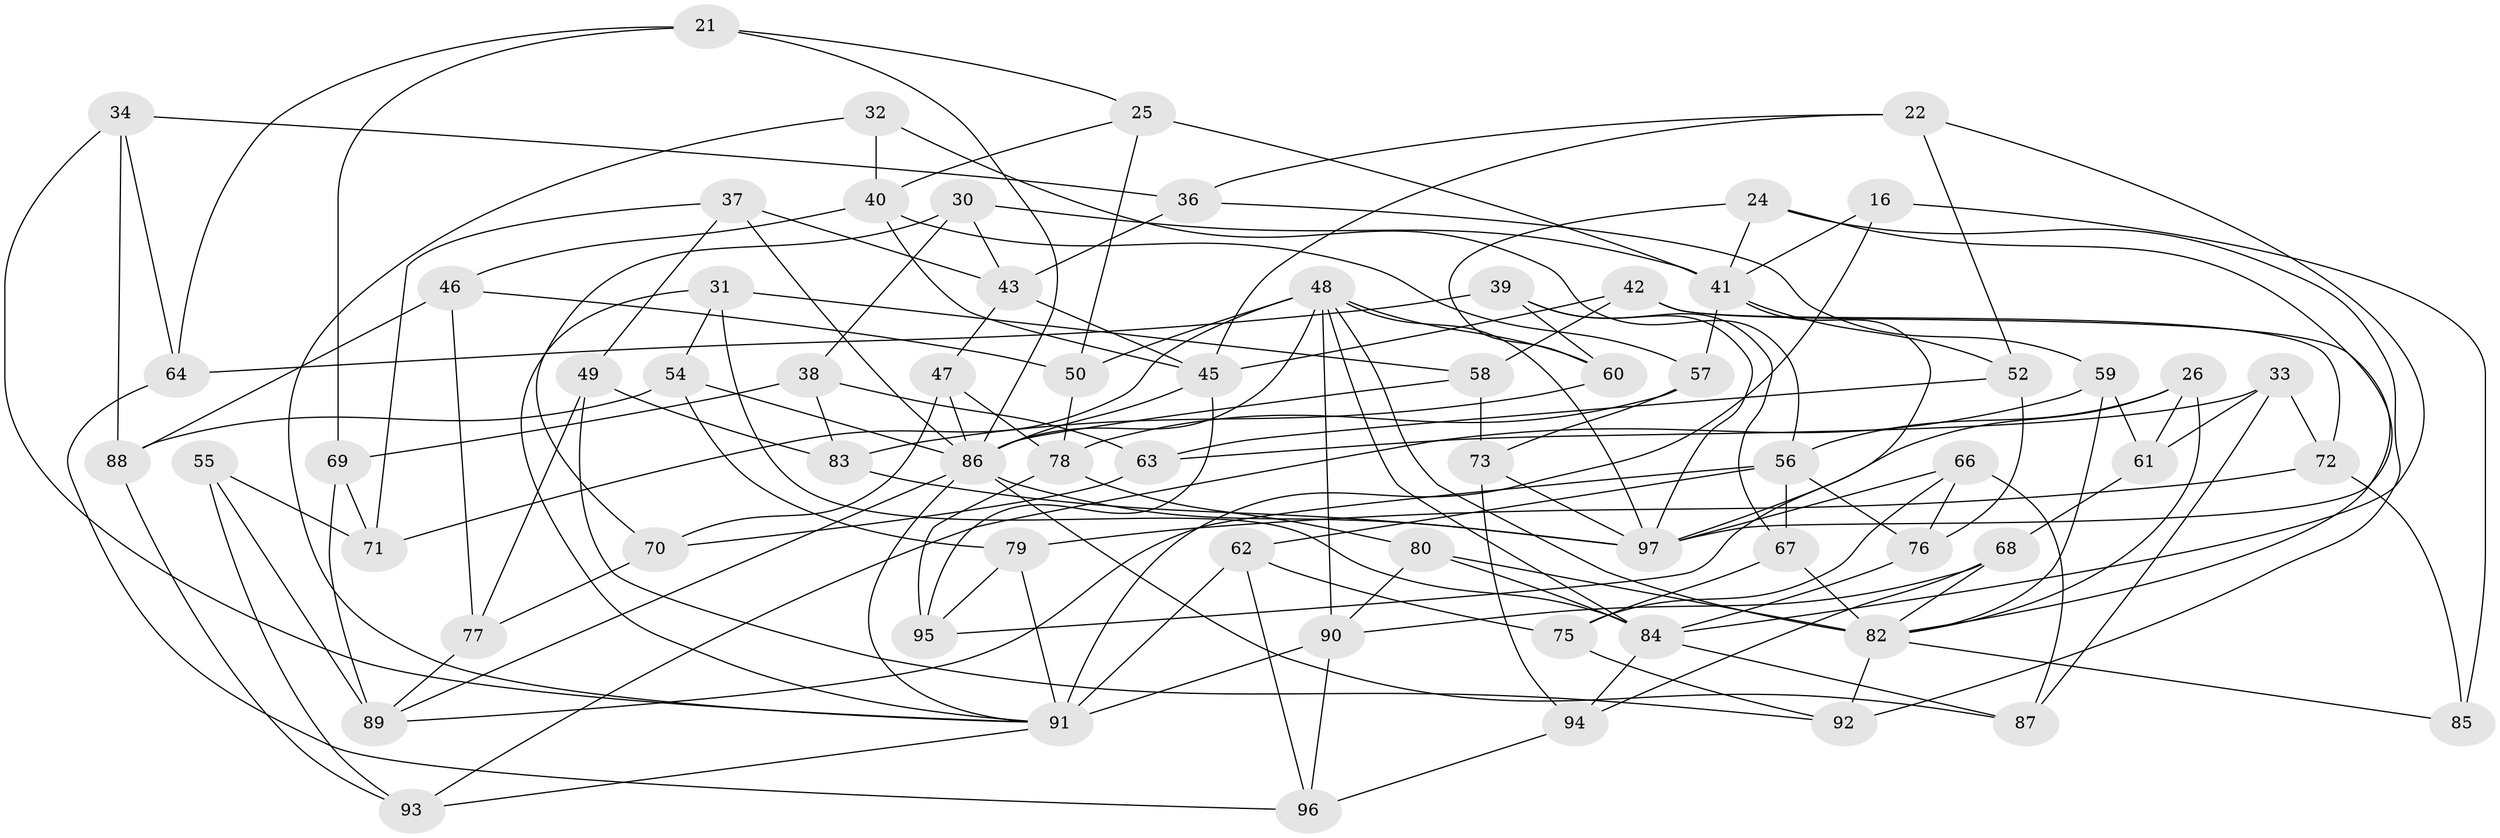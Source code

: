 // original degree distribution, {4: 1.0}
// Generated by graph-tools (version 1.1) at 2025/03/03/04/25 22:03:49]
// undirected, 67 vertices, 152 edges
graph export_dot {
graph [start="1"]
  node [color=gray90,style=filled];
  16 [super="+4"];
  21;
  22;
  24;
  25;
  26;
  30;
  31;
  32;
  33;
  34;
  36;
  37;
  38;
  39;
  40 [super="+27"];
  41 [super="+20"];
  42;
  43 [super="+7"];
  45 [super="+17"];
  46;
  47;
  48 [super="+18+35"];
  49;
  50;
  52;
  54;
  55;
  56 [super="+11"];
  57 [super="+6"];
  58;
  59;
  60;
  61;
  62;
  63;
  64;
  66;
  67;
  68;
  69;
  70;
  71;
  72;
  73;
  75;
  76;
  77;
  78 [super="+74"];
  79;
  80;
  82 [super="+12+53+51"];
  83;
  84 [super="+9"];
  85;
  86 [super="+10+14+28"];
  87;
  88;
  89 [super="+23"];
  90 [super="+44"];
  91 [super="+29+81"];
  92;
  93;
  94;
  95;
  96;
  97 [super="+3+65"];
  16 -- 85 [weight=2];
  16 -- 41;
  16 -- 91 [weight=3];
  21 -- 69;
  21 -- 25;
  21 -- 64;
  21 -- 86;
  22 -- 52;
  22 -- 45;
  22 -- 36;
  22 -- 84;
  24 -- 60;
  24 -- 92;
  24 -- 97;
  24 -- 41;
  25 -- 50;
  25 -- 41;
  25 -- 40;
  26 -- 56;
  26 -- 61;
  26 -- 97;
  26 -- 82;
  30 -- 70;
  30 -- 38;
  30 -- 43;
  30 -- 41;
  31 -- 58;
  31 -- 54;
  31 -- 84;
  31 -- 91;
  32 -- 40 [weight=2];
  32 -- 91;
  32 -- 56;
  33 -- 61;
  33 -- 87;
  33 -- 63;
  33 -- 72;
  34 -- 36;
  34 -- 64;
  34 -- 88;
  34 -- 91;
  36 -- 59;
  36 -- 43;
  37 -- 43;
  37 -- 71;
  37 -- 49;
  37 -- 86;
  38 -- 83;
  38 -- 69;
  38 -- 63;
  39 -- 67;
  39 -- 60;
  39 -- 64;
  39 -- 97;
  40 -- 46;
  40 -- 45;
  40 -- 57;
  41 -- 57 [weight=2];
  41 -- 52;
  41 -- 95;
  42 -- 58;
  42 -- 72;
  42 -- 45;
  42 -- 82;
  43 -- 45 [weight=2];
  43 -- 47;
  45 -- 86 [weight=2];
  45 -- 95;
  46 -- 77;
  46 -- 50;
  46 -- 88;
  47 -- 70;
  47 -- 86;
  47 -- 78;
  48 -- 90;
  48 -- 50;
  48 -- 84 [weight=2];
  48 -- 71;
  48 -- 60;
  48 -- 97;
  48 -- 86;
  48 -- 82 [weight=2];
  49 -- 77;
  49 -- 92;
  49 -- 83;
  50 -- 78;
  52 -- 76;
  52 -- 63;
  54 -- 79;
  54 -- 88;
  54 -- 86;
  55 -- 89 [weight=2];
  55 -- 93;
  55 -- 71;
  56 -- 76;
  56 -- 62;
  56 -- 89;
  56 -- 67;
  57 -- 73;
  57 -- 78 [weight=2];
  58 -- 73;
  58 -- 86;
  59 -- 93;
  59 -- 61;
  59 -- 82;
  60 -- 83;
  61 -- 68;
  62 -- 96;
  62 -- 75;
  62 -- 91;
  63 -- 70;
  64 -- 96;
  66 -- 87;
  66 -- 76;
  66 -- 97;
  66 -- 75;
  67 -- 75;
  67 -- 82;
  68 -- 94;
  68 -- 82;
  68 -- 90;
  69 -- 71;
  69 -- 89;
  70 -- 77;
  72 -- 85;
  72 -- 79;
  73 -- 94;
  73 -- 97;
  75 -- 92;
  76 -- 84;
  77 -- 89;
  78 -- 95;
  78 -- 80;
  79 -- 91;
  79 -- 95;
  80 -- 90;
  80 -- 84;
  80 -- 82;
  82 -- 92;
  82 -- 85;
  83 -- 97;
  84 -- 87;
  84 -- 94;
  86 -- 87;
  86 -- 97;
  86 -- 89;
  86 -- 91;
  88 -- 93;
  90 -- 91 [weight=2];
  90 -- 96;
  91 -- 93;
  94 -- 96;
}
